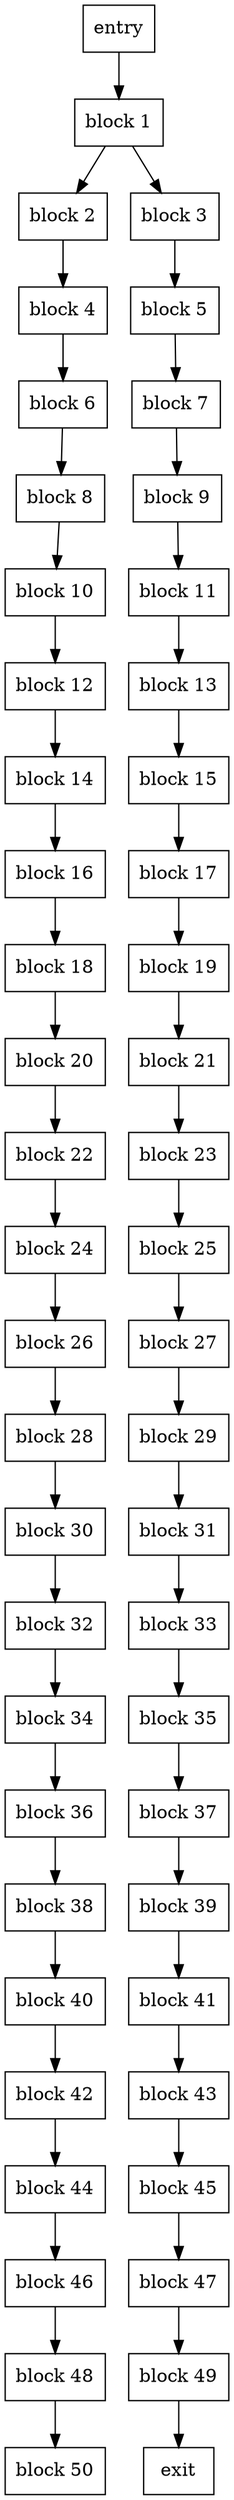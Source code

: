 digraph CFG {
    node [shape=box];

    // Define nodes for each basic block
    0 [label="entry"];
    1 [label="block 1"];
    2 [label="block 2"];
    3 [label="block 3"];
    4 [label="block 4"];
    5 [label="block 5"];
    6 [label="block 6"];
    7 [label="block 7"];
    8 [label="block 8"];
    9 [label="block 9"];
    10 [label="block 10"];
    11 [label="block 11"];
    12 [label="block 12"];
    13 [label="block 13"];
    14 [label="block 14"];
    15 [label="block 15"];
    16 [label="block 16"];
    17 [label="block 17"];
    18 [label="block 18"];
    19 [label="block 19"];
    20 [label="block 20"];
    21 [label="block 21"];
    22 [label="block 22"];
    23 [label="block 23"];
    24 [label="block 24"];
    25 [label="block 25"];
    26 [label="block 26"];
    27 [label="block 27"];
    28 [label="block 28"];
    29 [label="block 29"];
    30 [label="block 30"];
    31 [label="block 31"];
    32 [label="block 32"];
    33 [label="block 33"];
    34 [label="block 34"];
    35 [label="block 35"];
    36 [label="block 36"];
    37 [label="block 37"];
    38 [label="block 38"];
    39 [label="block 39"];
    40 [label="block 40"];
    41 [label="block 41"];
    42 [label="block 42"];
    43 [label="block 43"];
    44 [label="block 44"];
    45 [label="block 45"];
    46 [label="block 46"];
    47 [label="block 47"];
    48 [label="block 48"];
    49 [label="block 49"];
    50 [label="block 50"];
    51 [label="exit"];

    // Define edges between nodes
    0 -> 1;
    1 -> 2;
    1 -> 3;
    2 -> 4;
    3 -> 5;
    4 -> 6;
    5 -> 7;
    6 -> 8;
    7 -> 9;
    8 -> 10;
    9 -> 11;
    10 -> 12;
    11 -> 13;
    12 -> 14;
    13 -> 15;
    14 -> 16;
    15 -> 17;
    16 -> 18;
    17 -> 19;
    18 -> 20;
    19 -> 21;
    20 -> 22;
    21 -> 23;
    22 -> 24;
    23 -> 25;
    24 -> 26;
    25 -> 27;
    26 -> 28;
    27 -> 29;
    28 -> 30;
    29 -> 31;
    30 -> 32;
    31 -> 33;
    32 -> 34;
    33 -> 35;
    34 -> 36;
    35 -> 37;
    36 -> 38;
    37 -> 39;
    38 -> 40;
    39 -> 41;
    40 -> 42;
    41 -> 43;
    42 -> 44;
    43 -> 45;
    44 -> 46;
    45 -> 47;
    46 -> 48;
    47 -> 49;
    48 -> 50;
    49 -> 51;
}
